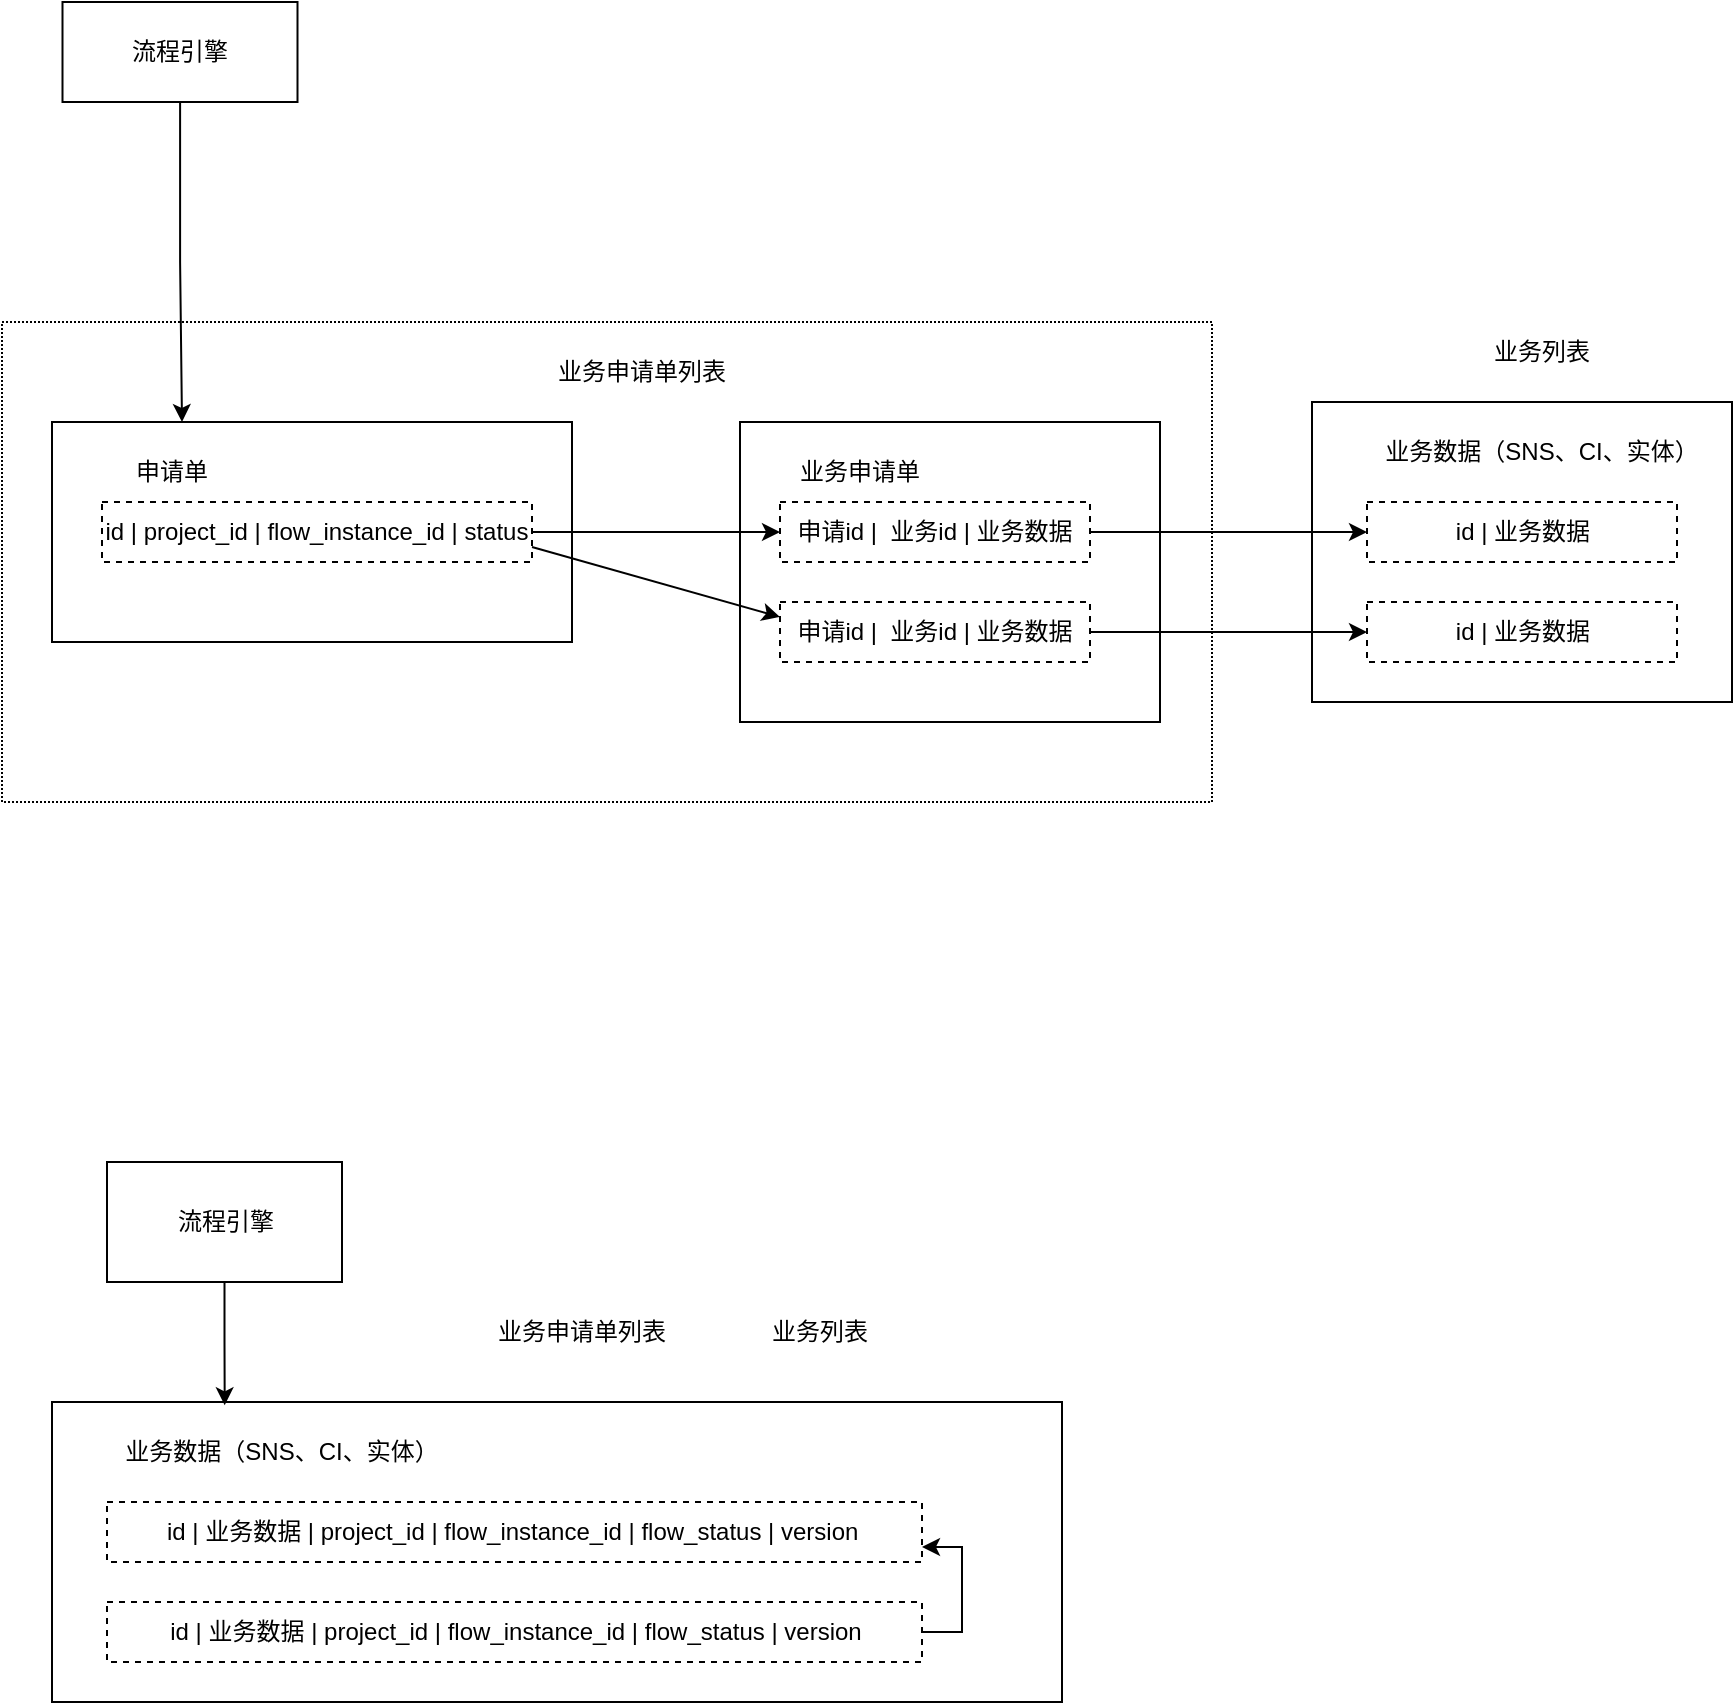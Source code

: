 <mxfile version="24.2.8" type="github">
  <diagram name="第 1 页" id="0gWB2MNKJDAS_mnSoSYY">
    <mxGraphModel dx="1050" dy="1726" grid="1" gridSize="10" guides="1" tooltips="1" connect="1" arrows="1" fold="1" page="1" pageScale="1" pageWidth="827" pageHeight="1169" math="0" shadow="0">
      <root>
        <mxCell id="0" />
        <mxCell id="1" parent="0" />
        <mxCell id="xfSz5FeUrhLQql1FRVok-28" value="" style="rounded=0;whiteSpace=wrap;html=1;dashed=1;dashPattern=1 1;" vertex="1" parent="1">
          <mxGeometry x="45" y="60" width="605" height="240" as="geometry" />
        </mxCell>
        <mxCell id="xfSz5FeUrhLQql1FRVok-10" value="" style="rounded=0;whiteSpace=wrap;html=1;" vertex="1" parent="1">
          <mxGeometry x="700" y="100" width="210" height="150" as="geometry" />
        </mxCell>
        <mxCell id="xfSz5FeUrhLQql1FRVok-11" value="业务数据（SNS、CI、实体）" style="text;html=1;align=center;verticalAlign=middle;whiteSpace=wrap;rounded=0;" vertex="1" parent="1">
          <mxGeometry x="730" y="110" width="170" height="30" as="geometry" />
        </mxCell>
        <mxCell id="xfSz5FeUrhLQql1FRVok-12" value="id |&amp;nbsp;业务数据" style="text;html=1;align=center;verticalAlign=middle;whiteSpace=wrap;rounded=0;strokeColor=default;dashed=1;" vertex="1" parent="1">
          <mxGeometry x="727.5" y="150" width="155" height="30" as="geometry" />
        </mxCell>
        <mxCell id="xfSz5FeUrhLQql1FRVok-13" value="id |&amp;nbsp;业务数据" style="text;html=1;align=center;verticalAlign=middle;whiteSpace=wrap;rounded=0;strokeColor=default;dashed=1;" vertex="1" parent="1">
          <mxGeometry x="727.5" y="200" width="155" height="30" as="geometry" />
        </mxCell>
        <mxCell id="xfSz5FeUrhLQql1FRVok-1" value="&lt;div&gt;&lt;br&gt;&lt;/div&gt;" style="rounded=0;whiteSpace=wrap;html=1;" vertex="1" parent="1">
          <mxGeometry x="70" y="110" width="260" height="110" as="geometry" />
        </mxCell>
        <mxCell id="xfSz5FeUrhLQql1FRVok-2" value="" style="rounded=0;whiteSpace=wrap;html=1;" vertex="1" parent="1">
          <mxGeometry x="414" y="110" width="210" height="150" as="geometry" />
        </mxCell>
        <mxCell id="xfSz5FeUrhLQql1FRVok-3" value="业务申请单" style="text;html=1;align=center;verticalAlign=middle;whiteSpace=wrap;rounded=0;" vertex="1" parent="1">
          <mxGeometry x="439" y="120" width="70" height="30" as="geometry" />
        </mxCell>
        <mxCell id="xfSz5FeUrhLQql1FRVok-14" style="edgeStyle=orthogonalEdgeStyle;rounded=0;orthogonalLoop=1;jettySize=auto;html=1;entryX=0;entryY=0.5;entryDx=0;entryDy=0;" edge="1" parent="1" source="xfSz5FeUrhLQql1FRVok-4" target="xfSz5FeUrhLQql1FRVok-12">
          <mxGeometry relative="1" as="geometry" />
        </mxCell>
        <mxCell id="xfSz5FeUrhLQql1FRVok-4" value="申请id |&amp;nbsp; 业务id | 业务数据" style="text;html=1;align=center;verticalAlign=middle;whiteSpace=wrap;rounded=0;strokeColor=default;dashed=1;" vertex="1" parent="1">
          <mxGeometry x="434" y="150" width="155" height="30" as="geometry" />
        </mxCell>
        <mxCell id="xfSz5FeUrhLQql1FRVok-7" style="edgeStyle=orthogonalEdgeStyle;rounded=0;orthogonalLoop=1;jettySize=auto;html=1;exitX=1;exitY=0.5;exitDx=0;exitDy=0;entryX=0;entryY=0.5;entryDx=0;entryDy=0;" edge="1" parent="1" source="xfSz5FeUrhLQql1FRVok-5" target="xfSz5FeUrhLQql1FRVok-4">
          <mxGeometry relative="1" as="geometry" />
        </mxCell>
        <mxCell id="xfSz5FeUrhLQql1FRVok-9" style="rounded=0;orthogonalLoop=1;jettySize=auto;html=1;entryX=0;entryY=0.25;entryDx=0;entryDy=0;exitX=1;exitY=0.75;exitDx=0;exitDy=0;" edge="1" parent="1" source="xfSz5FeUrhLQql1FRVok-5" target="xfSz5FeUrhLQql1FRVok-8">
          <mxGeometry relative="1" as="geometry" />
        </mxCell>
        <mxCell id="xfSz5FeUrhLQql1FRVok-5" value="&lt;div&gt;id |&amp;nbsp;&lt;span style=&quot;background-color: initial;&quot;&gt;project_id |&amp;nbsp;&lt;/span&gt;&lt;span style=&quot;background-color: initial;&quot;&gt;flow_instance_id |&amp;nbsp;&lt;/span&gt;&lt;span style=&quot;background-color: initial;&quot;&gt;status&lt;/span&gt;&lt;/div&gt;" style="text;html=1;align=center;verticalAlign=middle;whiteSpace=wrap;rounded=0;strokeColor=default;dashed=1;" vertex="1" parent="1">
          <mxGeometry x="95" y="150" width="215" height="30" as="geometry" />
        </mxCell>
        <mxCell id="xfSz5FeUrhLQql1FRVok-6" value="申请单" style="text;html=1;align=center;verticalAlign=middle;whiteSpace=wrap;rounded=0;" vertex="1" parent="1">
          <mxGeometry x="95" y="120" width="70" height="30" as="geometry" />
        </mxCell>
        <mxCell id="xfSz5FeUrhLQql1FRVok-15" style="edgeStyle=orthogonalEdgeStyle;rounded=0;orthogonalLoop=1;jettySize=auto;html=1;entryX=0;entryY=0.5;entryDx=0;entryDy=0;" edge="1" parent="1" source="xfSz5FeUrhLQql1FRVok-8" target="xfSz5FeUrhLQql1FRVok-13">
          <mxGeometry relative="1" as="geometry">
            <mxPoint x="720" y="200" as="targetPoint" />
          </mxGeometry>
        </mxCell>
        <mxCell id="xfSz5FeUrhLQql1FRVok-8" value="申请id |&amp;nbsp; 业务id | 业务数据" style="text;html=1;align=center;verticalAlign=middle;whiteSpace=wrap;rounded=0;strokeColor=default;dashed=1;" vertex="1" parent="1">
          <mxGeometry x="434" y="200" width="155" height="30" as="geometry" />
        </mxCell>
        <mxCell id="xfSz5FeUrhLQql1FRVok-16" value="" style="rounded=0;whiteSpace=wrap;html=1;" vertex="1" parent="1">
          <mxGeometry x="70" y="600" width="505" height="150" as="geometry" />
        </mxCell>
        <mxCell id="xfSz5FeUrhLQql1FRVok-17" value="业务数据（SNS、CI、实体）" style="text;html=1;align=center;verticalAlign=middle;whiteSpace=wrap;rounded=0;" vertex="1" parent="1">
          <mxGeometry x="100" y="610" width="170" height="30" as="geometry" />
        </mxCell>
        <mxCell id="xfSz5FeUrhLQql1FRVok-18" value="id |&amp;nbsp;业务数据 |&amp;nbsp;project_id | flow_instance_id | flow_status | version&amp;nbsp;" style="text;html=1;align=center;verticalAlign=middle;whiteSpace=wrap;rounded=0;strokeColor=default;dashed=1;" vertex="1" parent="1">
          <mxGeometry x="97.5" y="650" width="407.5" height="30" as="geometry" />
        </mxCell>
        <mxCell id="xfSz5FeUrhLQql1FRVok-22" style="edgeStyle=orthogonalEdgeStyle;rounded=0;orthogonalLoop=1;jettySize=auto;html=1;entryX=1;entryY=0.75;entryDx=0;entryDy=0;exitX=1;exitY=0.5;exitDx=0;exitDy=0;" edge="1" parent="1" source="xfSz5FeUrhLQql1FRVok-21" target="xfSz5FeUrhLQql1FRVok-18">
          <mxGeometry relative="1" as="geometry">
            <Array as="points">
              <mxPoint x="525" y="715" />
              <mxPoint x="525" y="673" />
            </Array>
          </mxGeometry>
        </mxCell>
        <mxCell id="xfSz5FeUrhLQql1FRVok-21" value="id |&amp;nbsp;业务数据 |&amp;nbsp;project_id | flow_instance_id | flow_status | version" style="text;html=1;align=center;verticalAlign=middle;whiteSpace=wrap;rounded=0;strokeColor=default;dashed=1;" vertex="1" parent="1">
          <mxGeometry x="97.5" y="700" width="407.5" height="30" as="geometry" />
        </mxCell>
        <mxCell id="xfSz5FeUrhLQql1FRVok-24" style="edgeStyle=orthogonalEdgeStyle;rounded=0;orthogonalLoop=1;jettySize=auto;html=1;entryX=0.25;entryY=0;entryDx=0;entryDy=0;" edge="1" parent="1" source="xfSz5FeUrhLQql1FRVok-23" target="xfSz5FeUrhLQql1FRVok-1">
          <mxGeometry relative="1" as="geometry" />
        </mxCell>
        <mxCell id="xfSz5FeUrhLQql1FRVok-23" value="流程引擎" style="rounded=0;whiteSpace=wrap;html=1;" vertex="1" parent="1">
          <mxGeometry x="75.25" y="-100" width="117.5" height="50" as="geometry" />
        </mxCell>
        <mxCell id="xfSz5FeUrhLQql1FRVok-26" value="流程引擎" style="rounded=0;whiteSpace=wrap;html=1;" vertex="1" parent="1">
          <mxGeometry x="97.5" y="480" width="117.5" height="60" as="geometry" />
        </mxCell>
        <mxCell id="xfSz5FeUrhLQql1FRVok-27" style="edgeStyle=orthogonalEdgeStyle;rounded=0;orthogonalLoop=1;jettySize=auto;html=1;entryX=0.171;entryY=0.011;entryDx=0;entryDy=0;entryPerimeter=0;" edge="1" parent="1" source="xfSz5FeUrhLQql1FRVok-26" target="xfSz5FeUrhLQql1FRVok-16">
          <mxGeometry relative="1" as="geometry" />
        </mxCell>
        <mxCell id="xfSz5FeUrhLQql1FRVok-29" value="业务申请单列表" style="text;html=1;align=center;verticalAlign=middle;whiteSpace=wrap;rounded=0;" vertex="1" parent="1">
          <mxGeometry x="310" y="70" width="110" height="30" as="geometry" />
        </mxCell>
        <mxCell id="xfSz5FeUrhLQql1FRVok-30" value="业务列表" style="text;html=1;align=center;verticalAlign=middle;whiteSpace=wrap;rounded=0;" vertex="1" parent="1">
          <mxGeometry x="760" y="60" width="110" height="30" as="geometry" />
        </mxCell>
        <mxCell id="xfSz5FeUrhLQql1FRVok-31" value="业务申请单列表" style="text;html=1;align=center;verticalAlign=middle;whiteSpace=wrap;rounded=0;" vertex="1" parent="1">
          <mxGeometry x="280" y="550" width="110" height="30" as="geometry" />
        </mxCell>
        <mxCell id="xfSz5FeUrhLQql1FRVok-32" value="业务列表" style="text;html=1;align=center;verticalAlign=middle;whiteSpace=wrap;rounded=0;" vertex="1" parent="1">
          <mxGeometry x="399" y="550" width="110" height="30" as="geometry" />
        </mxCell>
      </root>
    </mxGraphModel>
  </diagram>
</mxfile>

